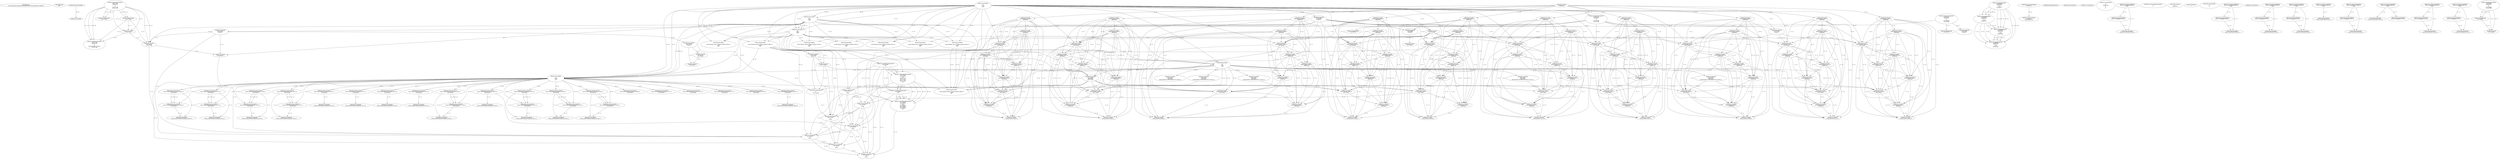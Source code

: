 // Global SCDG with merge call
digraph {
	0 [label="268454688.main
be7ce0b23d6ee4326e909ef32d0ceda66f762a8c37fd239268e45d11e36ee620"]
	1 [label="268454699.Sleep
1000"]
	2 [label="268450908.GetProcessHeap
"]
	3 [label="268465424.VirtualAlloc
0
128
12288
4"]
	4 [label="268465190.RegOpenKeyExW
2147483650
268501000
0
131097
2147417172"]
	5 [label="268465489.wsprintfW
3221762048
268500964
0"]
	3 -> 5 [label="(0-->1)"]
	6 [label="268466183.VirtualAlloc
0
1024
12288
4"]
	3 -> 6 [label="(3-->3)"]
	3 -> 6 [label="(4-->4)"]
	7 [label="268466202.VirtualAlloc
0
3596
12288
4"]
	3 -> 7 [label="(3-->3)"]
	6 -> 7 [label="(3-->3)"]
	3 -> 7 [label="(4-->4)"]
	6 -> 7 [label="(4-->4)"]
	8 [label="268466212.GetWindowsDirectoryW
3221770240
256"]
	7 -> 8 [label="(0-->1)"]
	9 [label="268466270.GetVolumeInformationW
3221770240
3221770752
256
3221771776
3221771784
3221771780
3221771264
256"]
	7 -> 9 [label="(0-->1)"]
	8 -> 9 [label="(1-->1)"]
	8 -> 9 [label="(2-->3)"]
	8 -> 9 [label="(2-->8)"]
	10 [label="268465190.RegOpenKeyExW
2147483650
268501632
0
131097
2147417172"]
	4 -> 10 [label="(1-->1)"]
	4 -> 10 [label="(4-->4)"]
	4 -> 10 [label="(5-->5)"]
	11 [label="268465223.RegQueryValueExW
3221771788
268501592
0
0
3221771788
2147417188"]
	12 [label="268465239.RegCloseKey
3221771788"]
	11 -> 12 [label="(1-->1)"]
	11 -> 12 [label="(5-->1)"]
	13 [label="268466320.lstrlenW
3221771788"]
	11 -> 13 [label="(1-->1)"]
	11 -> 13 [label="(5-->1)"]
	12 -> 13 [label="(1-->1)"]
	14 [label="268466376.wsprintfW
3221766144
268501204
0"]
	6 -> 14 [label="(0-->1)"]
	15 [label="268466397.lstrcatW
3221766144
3221771788"]
	6 -> 15 [label="(0-->1)"]
	14 -> 15 [label="(1-->1)"]
	11 -> 15 [label="(1-->2)"]
	11 -> 15 [label="(5-->2)"]
	12 -> 15 [label="(1-->2)"]
	13 -> 15 [label="(1-->2)"]
	16 [label="268466409.GetModuleHandleW
268501752"]
	17 [label="268466416.GetProcAddress
270536744
RtlComputeCrc32"]
	16 -> 17 [label="(0-->1)"]
	18 [label="268466432.lstrlenW
3221766144"]
	6 -> 18 [label="(0-->1)"]
	14 -> 18 [label="(1-->1)"]
	15 -> 18 [label="(1-->1)"]
	19 [label="268466449.RtlComputeCrc32
"]
	20 [label="268466481.VirtualFree
3221770240
0
32768"]
	7 -> 20 [label="(0-->1)"]
	8 -> 20 [label="(1-->1)"]
	9 -> 20 [label="(1-->1)"]
	21 [label="268464882.lstrlenW
3221762048"]
	3 -> 21 [label="(0-->1)"]
	5 -> 21 [label="(1-->1)"]
	22 [label="268464893.lstrlenW
268497860"]
	23 [label="268453932.VirtualAlloc
0
retval_lstrlenW_32984_32_retval_lstrlenW_32986_32
12288
64"]
	3 -> 23 [label="(3-->3)"]
	6 -> 23 [label="(3-->3)"]
	7 -> 23 [label="(3-->3)"]
	24 [label="268453967.lstrcpyW
3221774336
268497976"]
	23 -> 24 [label="(0-->1)"]
	25 [label="268453974.lstrlenW
3221774336"]
	23 -> 25 [label="(0-->1)"]
	24 -> 25 [label="(1-->1)"]
	26 [label="268464425.lstrcatW
retval_lstrlenW_33043_32
268497860"]
	22 -> 26 [label="(1-->2)"]
	27 [label="268464433.lstrcatW
retval_lstrlenW_33043_32
268500944"]
	26 -> 27 [label="(1-->1)"]
	28 [label="268464439.lstrcatW
retval_lstrlenW_33043_32
3221762048"]
	26 -> 28 [label="(1-->1)"]
	27 -> 28 [label="(1-->1)"]
	3 -> 28 [label="(0-->2)"]
	5 -> 28 [label="(1-->2)"]
	21 -> 28 [label="(1-->2)"]
	29 [label="268464447.lstrcatW
retval_lstrlenW_33043_32
268500948"]
	26 -> 29 [label="(1-->1)"]
	27 -> 29 [label="(1-->1)"]
	28 -> 29 [label="(1-->1)"]
	30 [label="268464636.VirtualAlloc
0
66
12288
64"]
	3 -> 30 [label="(3-->3)"]
	6 -> 30 [label="(3-->3)"]
	7 -> 30 [label="(3-->3)"]
	23 -> 30 [label="(3-->3)"]
	23 -> 30 [label="(4-->4)"]
	31 [label="268464679.wsprintfW
3221778432
268500964
3221774336"]
	30 -> 31 [label="(0-->1)"]
	5 -> 31 [label="(2-->2)"]
	23 -> 31 [label="(0-->3)"]
	24 -> 31 [label="(1-->3)"]
	25 -> 31 [label="(1-->3)"]
	32 [label="268464692.lstrcatW
retval_lstrlenW_33043_32
268497764"]
	26 -> 32 [label="(1-->1)"]
	27 -> 32 [label="(1-->1)"]
	28 -> 32 [label="(1-->1)"]
	29 -> 32 [label="(1-->1)"]
	33 [label="268464700.lstrcatW
retval_lstrlenW_33043_32
268500944"]
	26 -> 33 [label="(1-->1)"]
	27 -> 33 [label="(1-->1)"]
	28 -> 33 [label="(1-->1)"]
	29 -> 33 [label="(1-->1)"]
	32 -> 33 [label="(1-->1)"]
	27 -> 33 [label="(2-->2)"]
	34 [label="268464706.lstrcatW
retval_lstrlenW_33043_32
3221778432"]
	26 -> 34 [label="(1-->1)"]
	27 -> 34 [label="(1-->1)"]
	28 -> 34 [label="(1-->1)"]
	29 -> 34 [label="(1-->1)"]
	32 -> 34 [label="(1-->1)"]
	33 -> 34 [label="(1-->1)"]
	30 -> 34 [label="(0-->2)"]
	31 -> 34 [label="(1-->2)"]
	35 [label="268464714.lstrcatW
retval_lstrlenW_33043_32
268500948"]
	26 -> 35 [label="(1-->1)"]
	27 -> 35 [label="(1-->1)"]
	28 -> 35 [label="(1-->1)"]
	29 -> 35 [label="(1-->1)"]
	32 -> 35 [label="(1-->1)"]
	33 -> 35 [label="(1-->1)"]
	34 -> 35 [label="(1-->1)"]
	29 -> 35 [label="(2-->2)"]
	36 [label="268464726.VirtualFree
3221778432
0
32768"]
	30 -> 36 [label="(0-->1)"]
	31 -> 36 [label="(1-->1)"]
	34 -> 36 [label="(2-->1)"]
	20 -> 36 [label="(3-->3)"]
	37 [label="268464767.lstrlenW
retval_lstrlenW_33043_32"]
	26 -> 37 [label="(1-->1)"]
	27 -> 37 [label="(1-->1)"]
	28 -> 37 [label="(1-->1)"]
	29 -> 37 [label="(1-->1)"]
	32 -> 37 [label="(1-->1)"]
	33 -> 37 [label="(1-->1)"]
	34 -> 37 [label="(1-->1)"]
	35 -> 37 [label="(1-->1)"]
	38 [label="268453998.CreateMutexW
0
0
3221774336"]
	23 -> 38 [label="(0-->3)"]
	24 -> 38 [label="(1-->3)"]
	25 -> 38 [label="(1-->3)"]
	31 -> 38 [label="(3-->3)"]
	39 [label="268454010.GetLastError
"]
	40 [label="268454017.GetLastError
"]
	41 [label="268454043.VirtualFree
3221774336
0
32768"]
	23 -> 41 [label="(0-->1)"]
	24 -> 41 [label="(1-->1)"]
	25 -> 41 [label="(1-->1)"]
	31 -> 41 [label="(3-->1)"]
	38 -> 41 [label="(3-->1)"]
	20 -> 41 [label="(3-->3)"]
	36 -> 41 [label="(3-->3)"]
	42 [label="268467629.VirtualFree
3221762048
0
32768"]
	3 -> 42 [label="(0-->1)"]
	5 -> 42 [label="(1-->1)"]
	21 -> 42 [label="(1-->1)"]
	28 -> 42 [label="(2-->1)"]
	20 -> 42 [label="(3-->3)"]
	36 -> 42 [label="(3-->3)"]
	41 -> 42 [label="(3-->3)"]
	43 [label="268467737.VirtualFree
3221766144
0
32768"]
	6 -> 43 [label="(0-->1)"]
	14 -> 43 [label="(1-->1)"]
	15 -> 43 [label="(1-->1)"]
	18 -> 43 [label="(1-->1)"]
	20 -> 43 [label="(3-->3)"]
	36 -> 43 [label="(3-->3)"]
	41 -> 43 [label="(3-->3)"]
	42 -> 43 [label="(3-->3)"]
	44 [label="268454737.CreateThread
0
0
268447024
0
0
0"]
	45 [label="268454761.WaitForSingleObject
retval_CreateThread_34285_32
5000"]
	46 [label="268454780.TerminateThread
retval_CreateThread_34285_32
0"]
	45 -> 46 [label="(1-->1)"]
	47 [label="268454790.CloseHandle
retval_CreateThread_34285_32"]
	45 -> 47 [label="(1-->1)"]
	46 -> 47 [label="(1-->1)"]
	48 [label="268454450.CreateToolhelp32Snapshot
2
0"]
	49 [label="268454476.VirtualAlloc
0
556
12288
4"]
	3 -> 49 [label="(3-->3)"]
	6 -> 49 [label="(3-->3)"]
	7 -> 49 [label="(3-->3)"]
	23 -> 49 [label="(3-->3)"]
	30 -> 49 [label="(3-->3)"]
	3 -> 49 [label="(4-->4)"]
	6 -> 49 [label="(4-->4)"]
	7 -> 49 [label="(4-->4)"]
	50 [label="268454533.lstrcmpiW
"]
	2 -> 50 [label="(0-->0)"]
	51 [label="268454602.Process32NextW
retval_CreateToolhelp32Snapshot_39578_32
3221782528"]
	49 -> 51 [label="(0-->2)"]
	52 [label="268454627.VirtualFree
3221782528
0
32768"]
	49 -> 52 [label="(0-->1)"]
	51 -> 52 [label="(2-->1)"]
	20 -> 52 [label="(3-->3)"]
	36 -> 52 [label="(3-->3)"]
	41 -> 52 [label="(3-->3)"]
	42 -> 52 [label="(3-->3)"]
	43 -> 52 [label="(3-->3)"]
	53 [label="268454634.CloseHandle
retval_CreateToolhelp32Snapshot_39578_32"]
	51 -> 53 [label="(1-->1)"]
	54 [label="268465190.RegOpenKeyExW
2147483650
268501000
0
131097
2147417052"]
	4 -> 54 [label="(1-->1)"]
	10 -> 54 [label="(1-->1)"]
	4 -> 54 [label="(2-->2)"]
	4 -> 54 [label="(4-->4)"]
	10 -> 54 [label="(4-->4)"]
	55 [label="268465223.RegQueryValueExW
2147417376
268500984
0
0
3221786624
2147417068"]
	56 [label="268453967.lstrcpyW
0
268497976"]
	57 [label="268453974.lstrlenW
0"]
	58 [label="268464425.lstrcatW
retval_lstrlenW_33122_32
268497860"]
	22 -> 58 [label="(1-->2)"]
	59 [label="268464433.lstrcatW
retval_lstrlenW_33122_32
268500944"]
	58 -> 59 [label="(1-->1)"]
	60 [label="268464439.lstrcatW
retval_lstrlenW_33122_32
3221762048"]
	58 -> 60 [label="(1-->1)"]
	59 -> 60 [label="(1-->1)"]
	3 -> 60 [label="(0-->2)"]
	5 -> 60 [label="(1-->2)"]
	21 -> 60 [label="(1-->2)"]
	61 [label="268464447.lstrcatW
retval_lstrlenW_33122_32
268500948"]
	58 -> 61 [label="(1-->1)"]
	59 -> 61 [label="(1-->1)"]
	60 -> 61 [label="(1-->1)"]
	62 [label="268464662.wsprintfW
3221778432
268500952
unconstrained_ret_RtlComputeCrc32_32973_32"]
	30 -> 62 [label="(0-->1)"]
	63 [label="268464692.lstrcatW
retval_lstrlenW_33122_32
268497764"]
	58 -> 63 [label="(1-->1)"]
	59 -> 63 [label="(1-->1)"]
	60 -> 63 [label="(1-->1)"]
	61 -> 63 [label="(1-->1)"]
	64 [label="268464700.lstrcatW
retval_lstrlenW_33122_32
268500944"]
	58 -> 64 [label="(1-->1)"]
	59 -> 64 [label="(1-->1)"]
	60 -> 64 [label="(1-->1)"]
	61 -> 64 [label="(1-->1)"]
	63 -> 64 [label="(1-->1)"]
	59 -> 64 [label="(2-->2)"]
	65 [label="268464706.lstrcatW
retval_lstrlenW_33122_32
3221778432"]
	58 -> 65 [label="(1-->1)"]
	59 -> 65 [label="(1-->1)"]
	60 -> 65 [label="(1-->1)"]
	61 -> 65 [label="(1-->1)"]
	63 -> 65 [label="(1-->1)"]
	64 -> 65 [label="(1-->1)"]
	30 -> 65 [label="(0-->2)"]
	62 -> 65 [label="(1-->2)"]
	66 [label="268464714.lstrcatW
retval_lstrlenW_33122_32
268500948"]
	58 -> 66 [label="(1-->1)"]
	59 -> 66 [label="(1-->1)"]
	60 -> 66 [label="(1-->1)"]
	61 -> 66 [label="(1-->1)"]
	63 -> 66 [label="(1-->1)"]
	64 -> 66 [label="(1-->1)"]
	65 -> 66 [label="(1-->1)"]
	61 -> 66 [label="(2-->2)"]
	67 [label="268464767.lstrlenW
retval_lstrlenW_33122_32"]
	58 -> 67 [label="(1-->1)"]
	59 -> 67 [label="(1-->1)"]
	60 -> 67 [label="(1-->1)"]
	61 -> 67 [label="(1-->1)"]
	63 -> 67 [label="(1-->1)"]
	64 -> 67 [label="(1-->1)"]
	65 -> 67 [label="(1-->1)"]
	66 -> 67 [label="(1-->1)"]
	68 [label="268453998.CreateMutexW
0
0
0"]
	69 [label="268454761.WaitForSingleObject
retval_CreateThread_36881_32
5000"]
	70 [label="268454780.TerminateThread
retval_CreateThread_36881_32
0"]
	69 -> 70 [label="(1-->1)"]
	71 [label="268454790.CloseHandle
retval_CreateThread_36881_32"]
	69 -> 71 [label="(1-->1)"]
	70 -> 71 [label="(1-->1)"]
	72 [label="268454501.Process32FirstW
retval_CreateToolhelp32Snapshot_37285_32
3221782528"]
	49 -> 72 [label="(0-->2)"]
	73 [label="268454602.Process32NextW
retval_CreateToolhelp32Snapshot_37285_32
3221782528"]
	72 -> 73 [label="(1-->1)"]
	49 -> 73 [label="(0-->2)"]
	72 -> 73 [label="(2-->2)"]
	74 [label="268454634.CloseHandle
retval_CreateToolhelp32Snapshot_37285_32"]
	72 -> 74 [label="(1-->1)"]
	73 -> 74 [label="(1-->1)"]
	75 [label="268465254.GetLastError
"]
	76 [label="268465263.RegCloseKey
2147417376"]
	55 -> 76 [label="(1-->1)"]
	77 [label="268465489.wsprintfW
3221786624
268500964
0"]
	55 -> 77 [label="(5-->1)"]
	5 -> 77 [label="(2-->2)"]
	78 [label="268465223.RegQueryValueExW
2147417376
268500984
0
0
3221762048
2147417188"]
	3 -> 78 [label="(0-->5)"]
	79 [label="268465239.RegCloseKey
2147417376"]
	78 -> 79 [label="(1-->1)"]
	80 [label="268465489.wsprintfW
3221762048
268501104
0"]
	3 -> 80 [label="(0-->1)"]
	78 -> 80 [label="(5-->1)"]
	81 [label="268453932.VirtualAlloc
0
retval_lstrlenW_32829_32_retval_lstrlenW_32831_32
12288
64"]
	3 -> 81 [label="(3-->3)"]
	6 -> 81 [label="(3-->3)"]
	7 -> 81 [label="(3-->3)"]
	82 [label="268464425.lstrcatW
retval_lstrlenW_33006_32
268497860"]
	22 -> 82 [label="(1-->2)"]
	83 [label="268464433.lstrcatW
retval_lstrlenW_33006_32
268500944"]
	82 -> 83 [label="(1-->1)"]
	84 [label="268464439.lstrcatW
retval_lstrlenW_33006_32
3221762048"]
	82 -> 84 [label="(1-->1)"]
	83 -> 84 [label="(1-->1)"]
	3 -> 84 [label="(0-->2)"]
	21 -> 84 [label="(1-->2)"]
	78 -> 84 [label="(5-->2)"]
	80 -> 84 [label="(1-->2)"]
	85 [label="268464447.lstrcatW
retval_lstrlenW_33006_32
268500948"]
	82 -> 85 [label="(1-->1)"]
	83 -> 85 [label="(1-->1)"]
	84 -> 85 [label="(1-->1)"]
	86 [label="268464662.wsprintfW
3221778432
268500952
unconstrained_ret_RtlComputeCrc32_32819_32"]
	30 -> 86 [label="(0-->1)"]
	87 [label="268464692.lstrcatW
retval_lstrlenW_33006_32
268497764"]
	82 -> 87 [label="(1-->1)"]
	83 -> 87 [label="(1-->1)"]
	84 -> 87 [label="(1-->1)"]
	85 -> 87 [label="(1-->1)"]
	88 [label="268464700.lstrcatW
retval_lstrlenW_33006_32
268500944"]
	82 -> 88 [label="(1-->1)"]
	83 -> 88 [label="(1-->1)"]
	84 -> 88 [label="(1-->1)"]
	85 -> 88 [label="(1-->1)"]
	87 -> 88 [label="(1-->1)"]
	83 -> 88 [label="(2-->2)"]
	89 [label="268464706.lstrcatW
retval_lstrlenW_33006_32
3221778432"]
	82 -> 89 [label="(1-->1)"]
	83 -> 89 [label="(1-->1)"]
	84 -> 89 [label="(1-->1)"]
	85 -> 89 [label="(1-->1)"]
	87 -> 89 [label="(1-->1)"]
	88 -> 89 [label="(1-->1)"]
	30 -> 89 [label="(0-->2)"]
	86 -> 89 [label="(1-->2)"]
	90 [label="268464714.lstrcatW
retval_lstrlenW_33006_32
268500948"]
	82 -> 90 [label="(1-->1)"]
	83 -> 90 [label="(1-->1)"]
	84 -> 90 [label="(1-->1)"]
	85 -> 90 [label="(1-->1)"]
	87 -> 90 [label="(1-->1)"]
	88 -> 90 [label="(1-->1)"]
	89 -> 90 [label="(1-->1)"]
	85 -> 90 [label="(2-->2)"]
	91 [label="268464767.lstrlenW
retval_lstrlenW_33006_32"]
	82 -> 91 [label="(1-->1)"]
	83 -> 91 [label="(1-->1)"]
	84 -> 91 [label="(1-->1)"]
	85 -> 91 [label="(1-->1)"]
	87 -> 91 [label="(1-->1)"]
	88 -> 91 [label="(1-->1)"]
	89 -> 91 [label="(1-->1)"]
	90 -> 91 [label="(1-->1)"]
	92 [label="268454602.Process32NextW
retval_CreateToolhelp32Snapshot_34269_32
3221782528"]
	49 -> 92 [label="(0-->2)"]
	93 [label="268465263.RegCloseKey
3221771788"]
	11 -> 93 [label="(1-->1)"]
	11 -> 93 [label="(5-->1)"]
	94 [label="268453932.VirtualAlloc
0
retval_lstrlenW_33813_32_retval_lstrlenW_33816_32
12288
64"]
	3 -> 94 [label="(3-->3)"]
	6 -> 94 [label="(3-->3)"]
	7 -> 94 [label="(3-->3)"]
	95 [label="268464425.lstrcatW
retval_lstrlenW_35299_32
268497860"]
	22 -> 95 [label="(1-->2)"]
	96 [label="268464433.lstrcatW
retval_lstrlenW_35299_32
268500944"]
	95 -> 96 [label="(1-->1)"]
	97 [label="268464439.lstrcatW
retval_lstrlenW_35299_32
3221762048"]
	95 -> 97 [label="(1-->1)"]
	96 -> 97 [label="(1-->1)"]
	3 -> 97 [label="(0-->2)"]
	5 -> 97 [label="(1-->2)"]
	21 -> 97 [label="(1-->2)"]
	78 -> 97 [label="(5-->2)"]
	98 [label="268464447.lstrcatW
retval_lstrlenW_35299_32
268500948"]
	95 -> 98 [label="(1-->1)"]
	96 -> 98 [label="(1-->1)"]
	97 -> 98 [label="(1-->1)"]
	99 [label="268464662.wsprintfW
3221778432
268500952
unconstrained_ret_RtlComputeCrc32_32951_32"]
	30 -> 99 [label="(0-->1)"]
	100 [label="268464692.lstrcatW
retval_lstrlenW_35299_32
268497764"]
	95 -> 100 [label="(1-->1)"]
	96 -> 100 [label="(1-->1)"]
	97 -> 100 [label="(1-->1)"]
	98 -> 100 [label="(1-->1)"]
	101 [label="268464700.lstrcatW
retval_lstrlenW_35299_32
268500944"]
	95 -> 101 [label="(1-->1)"]
	96 -> 101 [label="(1-->1)"]
	97 -> 101 [label="(1-->1)"]
	98 -> 101 [label="(1-->1)"]
	100 -> 101 [label="(1-->1)"]
	96 -> 101 [label="(2-->2)"]
	102 [label="268464706.lstrcatW
retval_lstrlenW_35299_32
3221778432"]
	95 -> 102 [label="(1-->1)"]
	96 -> 102 [label="(1-->1)"]
	97 -> 102 [label="(1-->1)"]
	98 -> 102 [label="(1-->1)"]
	100 -> 102 [label="(1-->1)"]
	101 -> 102 [label="(1-->1)"]
	30 -> 102 [label="(0-->2)"]
	99 -> 102 [label="(1-->2)"]
	103 [label="268464714.lstrcatW
retval_lstrlenW_35299_32
268500948"]
	95 -> 103 [label="(1-->1)"]
	96 -> 103 [label="(1-->1)"]
	97 -> 103 [label="(1-->1)"]
	98 -> 103 [label="(1-->1)"]
	100 -> 103 [label="(1-->1)"]
	101 -> 103 [label="(1-->1)"]
	102 -> 103 [label="(1-->1)"]
	98 -> 103 [label="(2-->2)"]
	104 [label="268464767.lstrlenW
retval_lstrlenW_35299_32"]
	95 -> 104 [label="(1-->1)"]
	96 -> 104 [label="(1-->1)"]
	97 -> 104 [label="(1-->1)"]
	98 -> 104 [label="(1-->1)"]
	100 -> 104 [label="(1-->1)"]
	101 -> 104 [label="(1-->1)"]
	102 -> 104 [label="(1-->1)"]
	103 -> 104 [label="(1-->1)"]
	105 [label="268454761.WaitForSingleObject
retval_CreateThread_38578_32
5000"]
	106 [label="268454780.TerminateThread
retval_CreateThread_38578_32
0"]
	105 -> 106 [label="(1-->1)"]
	107 [label="268454790.CloseHandle
retval_CreateThread_38578_32"]
	105 -> 107 [label="(1-->1)"]
	106 -> 107 [label="(1-->1)"]
	108 [label="268454602.Process32NextW
retval_CreateToolhelp32Snapshot_39601_32
3221782528"]
	49 -> 108 [label="(0-->2)"]
	109 [label="268454634.CloseHandle
retval_CreateToolhelp32Snapshot_39601_32"]
	108 -> 109 [label="(1-->1)"]
	110 [label="268466212.GetWindowsDirectoryW
3221794816
256"]
	8 -> 110 [label="(2-->2)"]
	9 -> 110 [label="(3-->2)"]
	9 -> 110 [label="(8-->2)"]
	111 [label="268466270.GetVolumeInformationW
3221794816
3221795328
256
3221796352
3221796360
3221796356
3221795840
256"]
	110 -> 111 [label="(1-->1)"]
	8 -> 111 [label="(2-->3)"]
	9 -> 111 [label="(3-->3)"]
	9 -> 111 [label="(8-->3)"]
	110 -> 111 [label="(2-->3)"]
	8 -> 111 [label="(2-->8)"]
	9 -> 111 [label="(3-->8)"]
	9 -> 111 [label="(8-->8)"]
	110 -> 111 [label="(2-->8)"]
	112 [label="268465190.RegOpenKeyExW
2147483650
268501632
0
131097
2147417052"]
	4 -> 112 [label="(1-->1)"]
	10 -> 112 [label="(1-->1)"]
	54 -> 112 [label="(1-->1)"]
	10 -> 112 [label="(2-->2)"]
	4 -> 112 [label="(4-->4)"]
	10 -> 112 [label="(4-->4)"]
	54 -> 112 [label="(4-->4)"]
	54 -> 112 [label="(5-->5)"]
	113 [label="268466376.wsprintfW
3221790720
268501204
0"]
	14 -> 113 [label="(2-->2)"]
	114 [label="268466397.lstrcatW
3221790720
3221796364"]
	113 -> 114 [label="(1-->1)"]
	115 [label="268466432.lstrlenW
3221790720"]
	113 -> 115 [label="(1-->1)"]
	114 -> 115 [label="(1-->1)"]
	116 [label="268466481.VirtualFree
3221794816
0
32768"]
	110 -> 116 [label="(1-->1)"]
	111 -> 116 [label="(1-->1)"]
	20 -> 116 [label="(3-->3)"]
	36 -> 116 [label="(3-->3)"]
	41 -> 116 [label="(3-->3)"]
	42 -> 116 [label="(3-->3)"]
	43 -> 116 [label="(3-->3)"]
	52 -> 116 [label="(3-->3)"]
	117 [label="268464882.lstrlenW
3221786624"]
	77 -> 117 [label="(1-->1)"]
	118 [label="268452641.VirtualAlloc
0
retval_lstrlenW_45692_32_retval_lstrlenW_45690_32
12288
64"]
	3 -> 118 [label="(3-->3)"]
	6 -> 118 [label="(3-->3)"]
	7 -> 118 [label="(3-->3)"]
	30 -> 118 [label="(3-->3)"]
	49 -> 118 [label="(3-->3)"]
	94 -> 118 [label="(3-->3)"]
	30 -> 118 [label="(4-->4)"]
	94 -> 118 [label="(4-->4)"]
	119 [label="268465223.RegQueryValueExW
3221771788
268501728
0
0
retval_lstrlenW_32790_32
2147417188"]
	11 -> 119 [label="(1-->1)"]
	11 -> 119 [label="(5-->1)"]
	12 -> 119 [label="(1-->1)"]
	13 -> 119 [label="(1-->1)"]
	11 -> 119 [label="(6-->6)"]
	120 [label="268453932.VirtualAlloc
0
retval_lstrlenW_33267_32_retval_lstrlenW_33264_32
12288
64"]
	3 -> 120 [label="(3-->3)"]
	6 -> 120 [label="(3-->3)"]
	7 -> 120 [label="(3-->3)"]
	121 [label="268464425.lstrcatW
retval_lstrlenW_33892_32
268497860"]
	22 -> 121 [label="(1-->2)"]
	122 [label="268464433.lstrcatW
retval_lstrlenW_33892_32
268500944"]
	121 -> 122 [label="(1-->1)"]
	123 [label="268464439.lstrcatW
retval_lstrlenW_33892_32
3221762048"]
	121 -> 123 [label="(1-->1)"]
	122 -> 123 [label="(1-->1)"]
	3 -> 123 [label="(0-->2)"]
	5 -> 123 [label="(1-->2)"]
	21 -> 123 [label="(1-->2)"]
	124 [label="268464447.lstrcatW
retval_lstrlenW_33892_32
268500948"]
	121 -> 124 [label="(1-->1)"]
	122 -> 124 [label="(1-->1)"]
	123 -> 124 [label="(1-->1)"]
	125 [label="268464662.wsprintfW
3221778432
268500952
unconstrained_ret_RtlComputeCrc32_33023_32"]
	30 -> 125 [label="(0-->1)"]
	126 [label="268464692.lstrcatW
retval_lstrlenW_33892_32
268497764"]
	121 -> 126 [label="(1-->1)"]
	122 -> 126 [label="(1-->1)"]
	123 -> 126 [label="(1-->1)"]
	124 -> 126 [label="(1-->1)"]
	127 [label="268464700.lstrcatW
retval_lstrlenW_33892_32
268500944"]
	121 -> 127 [label="(1-->1)"]
	122 -> 127 [label="(1-->1)"]
	123 -> 127 [label="(1-->1)"]
	124 -> 127 [label="(1-->1)"]
	126 -> 127 [label="(1-->1)"]
	122 -> 127 [label="(2-->2)"]
	128 [label="268464706.lstrcatW
retval_lstrlenW_33892_32
3221778432"]
	121 -> 128 [label="(1-->1)"]
	122 -> 128 [label="(1-->1)"]
	123 -> 128 [label="(1-->1)"]
	124 -> 128 [label="(1-->1)"]
	126 -> 128 [label="(1-->1)"]
	127 -> 128 [label="(1-->1)"]
	30 -> 128 [label="(0-->2)"]
	125 -> 128 [label="(1-->2)"]
	129 [label="268464714.lstrcatW
retval_lstrlenW_33892_32
268500948"]
	121 -> 129 [label="(1-->1)"]
	122 -> 129 [label="(1-->1)"]
	123 -> 129 [label="(1-->1)"]
	124 -> 129 [label="(1-->1)"]
	126 -> 129 [label="(1-->1)"]
	127 -> 129 [label="(1-->1)"]
	128 -> 129 [label="(1-->1)"]
	124 -> 129 [label="(2-->2)"]
	130 [label="268464767.lstrlenW
retval_lstrlenW_33892_32"]
	121 -> 130 [label="(1-->1)"]
	122 -> 130 [label="(1-->1)"]
	123 -> 130 [label="(1-->1)"]
	124 -> 130 [label="(1-->1)"]
	126 -> 130 [label="(1-->1)"]
	127 -> 130 [label="(1-->1)"]
	128 -> 130 [label="(1-->1)"]
	129 -> 130 [label="(1-->1)"]
	131 [label="268454761.WaitForSingleObject
retval_CreateThread_40138_32
5000"]
	132 [label="268454780.TerminateThread
retval_CreateThread_40138_32
0"]
	131 -> 132 [label="(1-->1)"]
	133 [label="268454790.CloseHandle
retval_CreateThread_40138_32"]
	131 -> 133 [label="(1-->1)"]
	132 -> 133 [label="(1-->1)"]
	134 [label="268454602.Process32NextW
retval_CreateToolhelp32Snapshot_42127_32
3221782528"]
	49 -> 134 [label="(0-->2)"]
	135 [label="268453932.VirtualAlloc
0
retval_lstrlenW_32830_32_retval_lstrlenW_32832_32
12288
64"]
	3 -> 135 [label="(3-->3)"]
	6 -> 135 [label="(3-->3)"]
	7 -> 135 [label="(3-->3)"]
	136 [label="268464425.lstrcatW
retval_lstrlenW_32877_32
268497860"]
	22 -> 136 [label="(1-->2)"]
	137 [label="268464433.lstrcatW
retval_lstrlenW_32877_32
268500944"]
	136 -> 137 [label="(1-->1)"]
	138 [label="268464439.lstrcatW
retval_lstrlenW_32877_32
3221762048"]
	136 -> 138 [label="(1-->1)"]
	137 -> 138 [label="(1-->1)"]
	3 -> 138 [label="(0-->2)"]
	5 -> 138 [label="(1-->2)"]
	21 -> 138 [label="(1-->2)"]
	78 -> 138 [label="(5-->2)"]
	139 [label="268464447.lstrcatW
retval_lstrlenW_32877_32
268500948"]
	136 -> 139 [label="(1-->1)"]
	137 -> 139 [label="(1-->1)"]
	138 -> 139 [label="(1-->1)"]
	140 [label="268464692.lstrcatW
retval_lstrlenW_32877_32
268497764"]
	136 -> 140 [label="(1-->1)"]
	137 -> 140 [label="(1-->1)"]
	138 -> 140 [label="(1-->1)"]
	139 -> 140 [label="(1-->1)"]
	141 [label="268464700.lstrcatW
retval_lstrlenW_32877_32
268500944"]
	136 -> 141 [label="(1-->1)"]
	137 -> 141 [label="(1-->1)"]
	138 -> 141 [label="(1-->1)"]
	139 -> 141 [label="(1-->1)"]
	140 -> 141 [label="(1-->1)"]
	137 -> 141 [label="(2-->2)"]
	142 [label="268464706.lstrcatW
retval_lstrlenW_32877_32
3221778432"]
	136 -> 142 [label="(1-->1)"]
	137 -> 142 [label="(1-->1)"]
	138 -> 142 [label="(1-->1)"]
	139 -> 142 [label="(1-->1)"]
	140 -> 142 [label="(1-->1)"]
	141 -> 142 [label="(1-->1)"]
	30 -> 142 [label="(0-->2)"]
	31 -> 142 [label="(1-->2)"]
	143 [label="268464714.lstrcatW
retval_lstrlenW_32877_32
268500948"]
	136 -> 143 [label="(1-->1)"]
	137 -> 143 [label="(1-->1)"]
	138 -> 143 [label="(1-->1)"]
	139 -> 143 [label="(1-->1)"]
	140 -> 143 [label="(1-->1)"]
	141 -> 143 [label="(1-->1)"]
	142 -> 143 [label="(1-->1)"]
	139 -> 143 [label="(2-->2)"]
	144 [label="268464767.lstrlenW
retval_lstrlenW_32877_32"]
	136 -> 144 [label="(1-->1)"]
	137 -> 144 [label="(1-->1)"]
	138 -> 144 [label="(1-->1)"]
	139 -> 144 [label="(1-->1)"]
	140 -> 144 [label="(1-->1)"]
	141 -> 144 [label="(1-->1)"]
	142 -> 144 [label="(1-->1)"]
	143 -> 144 [label="(1-->1)"]
	145 [label="268454501.Process32FirstW
retval_CreateToolhelp32Snapshot_33031_32
3221782528"]
	49 -> 145 [label="(0-->2)"]
	146 [label="268454602.Process32NextW
retval_CreateToolhelp32Snapshot_33031_32
3221782528"]
	145 -> 146 [label="(1-->1)"]
	49 -> 146 [label="(0-->2)"]
	145 -> 146 [label="(2-->2)"]
	147 [label="268454634.CloseHandle
retval_CreateToolhelp32Snapshot_33031_32"]
	145 -> 147 [label="(1-->1)"]
	146 -> 147 [label="(1-->1)"]
	148 [label="268453932.VirtualAlloc
0
retval_lstrlenW_32827_32_retval_lstrlenW_32828_32
12288
64"]
	3 -> 148 [label="(3-->3)"]
	6 -> 148 [label="(3-->3)"]
	7 -> 148 [label="(3-->3)"]
	149 [label="268464425.lstrcatW
retval_lstrlenW_32842_32
268497860"]
	22 -> 149 [label="(1-->2)"]
	150 [label="268464433.lstrcatW
retval_lstrlenW_32842_32
268500944"]
	149 -> 150 [label="(1-->1)"]
	151 [label="268464439.lstrcatW
retval_lstrlenW_32842_32
3221762048"]
	149 -> 151 [label="(1-->1)"]
	150 -> 151 [label="(1-->1)"]
	3 -> 151 [label="(0-->2)"]
	21 -> 151 [label="(1-->2)"]
	78 -> 151 [label="(5-->2)"]
	80 -> 151 [label="(1-->2)"]
	152 [label="268464447.lstrcatW
retval_lstrlenW_32842_32
268500948"]
	149 -> 152 [label="(1-->1)"]
	150 -> 152 [label="(1-->1)"]
	151 -> 152 [label="(1-->1)"]
	153 [label="268464692.lstrcatW
retval_lstrlenW_32842_32
268497764"]
	149 -> 153 [label="(1-->1)"]
	150 -> 153 [label="(1-->1)"]
	151 -> 153 [label="(1-->1)"]
	152 -> 153 [label="(1-->1)"]
	154 [label="268464700.lstrcatW
retval_lstrlenW_32842_32
268500944"]
	149 -> 154 [label="(1-->1)"]
	150 -> 154 [label="(1-->1)"]
	151 -> 154 [label="(1-->1)"]
	152 -> 154 [label="(1-->1)"]
	153 -> 154 [label="(1-->1)"]
	150 -> 154 [label="(2-->2)"]
	155 [label="268464706.lstrcatW
retval_lstrlenW_32842_32
3221778432"]
	149 -> 155 [label="(1-->1)"]
	150 -> 155 [label="(1-->1)"]
	151 -> 155 [label="(1-->1)"]
	152 -> 155 [label="(1-->1)"]
	153 -> 155 [label="(1-->1)"]
	154 -> 155 [label="(1-->1)"]
	30 -> 155 [label="(0-->2)"]
	31 -> 155 [label="(1-->2)"]
	156 [label="268464714.lstrcatW
retval_lstrlenW_32842_32
268500948"]
	149 -> 156 [label="(1-->1)"]
	150 -> 156 [label="(1-->1)"]
	151 -> 156 [label="(1-->1)"]
	152 -> 156 [label="(1-->1)"]
	153 -> 156 [label="(1-->1)"]
	154 -> 156 [label="(1-->1)"]
	155 -> 156 [label="(1-->1)"]
	152 -> 156 [label="(2-->2)"]
	157 [label="268464767.lstrlenW
retval_lstrlenW_32842_32"]
	149 -> 157 [label="(1-->1)"]
	150 -> 157 [label="(1-->1)"]
	151 -> 157 [label="(1-->1)"]
	152 -> 157 [label="(1-->1)"]
	153 -> 157 [label="(1-->1)"]
	154 -> 157 [label="(1-->1)"]
	155 -> 157 [label="(1-->1)"]
	156 -> 157 [label="(1-->1)"]
	158 [label="268454761.WaitForSingleObject
retval_CreateThread_33316_32
5000"]
	159 [label="268454790.CloseHandle
retval_CreateThread_33316_32"]
	158 -> 159 [label="(1-->1)"]
	160 [label="268454602.Process32NextW
retval_CreateToolhelp32Snapshot_33437_32
3221782528"]
	49 -> 160 [label="(0-->2)"]
	161 [label="268454634.CloseHandle
retval_CreateToolhelp32Snapshot_33437_32"]
	160 -> 161 [label="(1-->1)"]
	162 [label="268464425.lstrcatW
retval_lstrlenW_32872_32
268497860"]
	22 -> 162 [label="(1-->2)"]
	163 [label="268464433.lstrcatW
retval_lstrlenW_32872_32
268500944"]
	162 -> 163 [label="(1-->1)"]
	164 [label="268464439.lstrcatW
retval_lstrlenW_32872_32
3221762048"]
	162 -> 164 [label="(1-->1)"]
	163 -> 164 [label="(1-->1)"]
	3 -> 164 [label="(0-->2)"]
	21 -> 164 [label="(1-->2)"]
	78 -> 164 [label="(5-->2)"]
	80 -> 164 [label="(1-->2)"]
	165 [label="268464447.lstrcatW
retval_lstrlenW_32872_32
268500948"]
	162 -> 165 [label="(1-->1)"]
	163 -> 165 [label="(1-->1)"]
	164 -> 165 [label="(1-->1)"]
	166 [label="268464692.lstrcatW
retval_lstrlenW_32872_32
268497764"]
	162 -> 166 [label="(1-->1)"]
	163 -> 166 [label="(1-->1)"]
	164 -> 166 [label="(1-->1)"]
	165 -> 166 [label="(1-->1)"]
	167 [label="268464700.lstrcatW
retval_lstrlenW_32872_32
268500944"]
	162 -> 167 [label="(1-->1)"]
	163 -> 167 [label="(1-->1)"]
	164 -> 167 [label="(1-->1)"]
	165 -> 167 [label="(1-->1)"]
	166 -> 167 [label="(1-->1)"]
	163 -> 167 [label="(2-->2)"]
	168 [label="268464706.lstrcatW
retval_lstrlenW_32872_32
3221778432"]
	162 -> 168 [label="(1-->1)"]
	163 -> 168 [label="(1-->1)"]
	164 -> 168 [label="(1-->1)"]
	165 -> 168 [label="(1-->1)"]
	166 -> 168 [label="(1-->1)"]
	167 -> 168 [label="(1-->1)"]
	30 -> 168 [label="(0-->2)"]
	86 -> 168 [label="(1-->2)"]
	169 [label="268464714.lstrcatW
retval_lstrlenW_32872_32
268500948"]
	162 -> 169 [label="(1-->1)"]
	163 -> 169 [label="(1-->1)"]
	164 -> 169 [label="(1-->1)"]
	165 -> 169 [label="(1-->1)"]
	166 -> 169 [label="(1-->1)"]
	167 -> 169 [label="(1-->1)"]
	168 -> 169 [label="(1-->1)"]
	165 -> 169 [label="(2-->2)"]
	170 [label="268464767.lstrlenW
retval_lstrlenW_32872_32"]
	162 -> 170 [label="(1-->1)"]
	163 -> 170 [label="(1-->1)"]
	164 -> 170 [label="(1-->1)"]
	165 -> 170 [label="(1-->1)"]
	166 -> 170 [label="(1-->1)"]
	167 -> 170 [label="(1-->1)"]
	168 -> 170 [label="(1-->1)"]
	169 -> 170 [label="(1-->1)"]
	171 [label="268454501.Process32FirstW
retval_CreateToolhelp32Snapshot_33180_32
3221782528"]
	49 -> 171 [label="(0-->2)"]
	172 [label="268454602.Process32NextW
retval_CreateToolhelp32Snapshot_33180_32
3221782528"]
	171 -> 172 [label="(1-->1)"]
	49 -> 172 [label="(0-->2)"]
	171 -> 172 [label="(2-->2)"]
	173 [label="268454634.CloseHandle
retval_CreateToolhelp32Snapshot_33180_32"]
	171 -> 173 [label="(1-->1)"]
	172 -> 173 [label="(1-->1)"]
	174 [label="268464425.lstrcatW
retval_lstrlenW_32865_32
268497860"]
	22 -> 174 [label="(1-->2)"]
	175 [label="268464433.lstrcatW
retval_lstrlenW_32865_32
268500944"]
	174 -> 175 [label="(1-->1)"]
	176 [label="268464439.lstrcatW
retval_lstrlenW_32865_32
3221762048"]
	174 -> 176 [label="(1-->1)"]
	175 -> 176 [label="(1-->1)"]
	3 -> 176 [label="(0-->2)"]
	5 -> 176 [label="(1-->2)"]
	21 -> 176 [label="(1-->2)"]
	78 -> 176 [label="(5-->2)"]
	177 [label="268464447.lstrcatW
retval_lstrlenW_32865_32
268500948"]
	174 -> 177 [label="(1-->1)"]
	175 -> 177 [label="(1-->1)"]
	176 -> 177 [label="(1-->1)"]
	178 [label="268464692.lstrcatW
retval_lstrlenW_32865_32
268497764"]
	174 -> 178 [label="(1-->1)"]
	175 -> 178 [label="(1-->1)"]
	176 -> 178 [label="(1-->1)"]
	177 -> 178 [label="(1-->1)"]
	179 [label="268464700.lstrcatW
retval_lstrlenW_32865_32
268500944"]
	174 -> 179 [label="(1-->1)"]
	175 -> 179 [label="(1-->1)"]
	176 -> 179 [label="(1-->1)"]
	177 -> 179 [label="(1-->1)"]
	178 -> 179 [label="(1-->1)"]
	175 -> 179 [label="(2-->2)"]
	180 [label="268464706.lstrcatW
retval_lstrlenW_32865_32
3221778432"]
	174 -> 180 [label="(1-->1)"]
	175 -> 180 [label="(1-->1)"]
	176 -> 180 [label="(1-->1)"]
	177 -> 180 [label="(1-->1)"]
	178 -> 180 [label="(1-->1)"]
	179 -> 180 [label="(1-->1)"]
	30 -> 180 [label="(0-->2)"]
	31 -> 180 [label="(1-->2)"]
	181 [label="268464714.lstrcatW
retval_lstrlenW_32865_32
268500948"]
	174 -> 181 [label="(1-->1)"]
	175 -> 181 [label="(1-->1)"]
	176 -> 181 [label="(1-->1)"]
	177 -> 181 [label="(1-->1)"]
	178 -> 181 [label="(1-->1)"]
	179 -> 181 [label="(1-->1)"]
	180 -> 181 [label="(1-->1)"]
	177 -> 181 [label="(2-->2)"]
	182 [label="268464767.lstrlenW
retval_lstrlenW_32865_32"]
	174 -> 182 [label="(1-->1)"]
	175 -> 182 [label="(1-->1)"]
	176 -> 182 [label="(1-->1)"]
	177 -> 182 [label="(1-->1)"]
	178 -> 182 [label="(1-->1)"]
	179 -> 182 [label="(1-->1)"]
	180 -> 182 [label="(1-->1)"]
	181 -> 182 [label="(1-->1)"]
	183 [label="268454501.Process32FirstW
retval_CreateToolhelp32Snapshot_33244_32
3221782528"]
	49 -> 183 [label="(0-->2)"]
	184 [label="268454602.Process32NextW
retval_CreateToolhelp32Snapshot_33244_32
3221782528"]
	183 -> 184 [label="(1-->1)"]
	49 -> 184 [label="(0-->2)"]
	183 -> 184 [label="(2-->2)"]
	185 [label="268454634.CloseHandle
retval_CreateToolhelp32Snapshot_33244_32"]
	183 -> 185 [label="(1-->1)"]
	184 -> 185 [label="(1-->1)"]
	186 [label="268454761.WaitForSingleObject
retval_CreateThread_33000_32
5000"]
	187 [label="268454780.TerminateThread
retval_CreateThread_33000_32
0"]
	186 -> 187 [label="(1-->1)"]
	188 [label="268454790.CloseHandle
retval_CreateThread_33000_32"]
	186 -> 188 [label="(1-->1)"]
	187 -> 188 [label="(1-->1)"]
	189 [label="268454501.Process32FirstW
retval_CreateToolhelp32Snapshot_33016_32
3221782528"]
	49 -> 189 [label="(0-->2)"]
	190 [label="268454602.Process32NextW
retval_CreateToolhelp32Snapshot_33016_32
3221782528"]
	189 -> 190 [label="(1-->1)"]
	49 -> 190 [label="(0-->2)"]
	189 -> 190 [label="(2-->2)"]
	191 [label="268454634.CloseHandle
retval_CreateToolhelp32Snapshot_33016_32"]
	189 -> 191 [label="(1-->1)"]
	190 -> 191 [label="(1-->1)"]
	192 [label="268454761.WaitForSingleObject
retval_CreateThread_33079_32
5000"]
	193 [label="268454790.CloseHandle
retval_CreateThread_33079_32"]
	192 -> 193 [label="(1-->1)"]
	194 [label="268454501.Process32FirstW
retval_CreateToolhelp32Snapshot_33374_32
3221782528"]
	49 -> 194 [label="(0-->2)"]
	195 [label="268454602.Process32NextW
retval_CreateToolhelp32Snapshot_33374_32
3221782528"]
	194 -> 195 [label="(1-->1)"]
	49 -> 195 [label="(0-->2)"]
	194 -> 195 [label="(2-->2)"]
	196 [label="268454634.CloseHandle
retval_CreateToolhelp32Snapshot_33374_32"]
	194 -> 196 [label="(1-->1)"]
	195 -> 196 [label="(1-->1)"]
	197 [label="268454780.TerminateThread
retval_CreateThread_33079_32
0"]
	192 -> 197 [label="(1-->1)"]
	198 [label="268454602.Process32NextW
retval_CreateToolhelp32Snapshot_33271_32
3221782528"]
	49 -> 198 [label="(0-->2)"]
	199 [label="268454634.CloseHandle
retval_CreateToolhelp32Snapshot_33271_32"]
	198 -> 199 [label="(1-->1)"]
	200 [label="268453932.VirtualAlloc
0
retval_lstrlenW_32821_32_retval_lstrlenW_32824_32
12288
64"]
	3 -> 200 [label="(3-->3)"]
	6 -> 200 [label="(3-->3)"]
	7 -> 200 [label="(3-->3)"]
	201 [label="268464425.lstrcatW
retval_lstrlenW_32864_32
268497860"]
	22 -> 201 [label="(1-->2)"]
	202 [label="268464433.lstrcatW
retval_lstrlenW_32864_32
268500944"]
	201 -> 202 [label="(1-->1)"]
	203 [label="268464439.lstrcatW
retval_lstrlenW_32864_32
3221762048"]
	201 -> 203 [label="(1-->1)"]
	202 -> 203 [label="(1-->1)"]
	3 -> 203 [label="(0-->2)"]
	5 -> 203 [label="(1-->2)"]
	21 -> 203 [label="(1-->2)"]
	78 -> 203 [label="(5-->2)"]
	204 [label="268464447.lstrcatW
retval_lstrlenW_32864_32
268500948"]
	201 -> 204 [label="(1-->1)"]
	202 -> 204 [label="(1-->1)"]
	203 -> 204 [label="(1-->1)"]
	205 [label="268464692.lstrcatW
retval_lstrlenW_32864_32
268497764"]
	201 -> 205 [label="(1-->1)"]
	202 -> 205 [label="(1-->1)"]
	203 -> 205 [label="(1-->1)"]
	204 -> 205 [label="(1-->1)"]
	206 [label="268464700.lstrcatW
retval_lstrlenW_32864_32
268500944"]
	201 -> 206 [label="(1-->1)"]
	202 -> 206 [label="(1-->1)"]
	203 -> 206 [label="(1-->1)"]
	204 -> 206 [label="(1-->1)"]
	205 -> 206 [label="(1-->1)"]
	202 -> 206 [label="(2-->2)"]
	207 [label="268464706.lstrcatW
retval_lstrlenW_32864_32
3221778432"]
	201 -> 207 [label="(1-->1)"]
	202 -> 207 [label="(1-->1)"]
	203 -> 207 [label="(1-->1)"]
	204 -> 207 [label="(1-->1)"]
	205 -> 207 [label="(1-->1)"]
	206 -> 207 [label="(1-->1)"]
	30 -> 207 [label="(0-->2)"]
	31 -> 207 [label="(1-->2)"]
	208 [label="268464714.lstrcatW
retval_lstrlenW_32864_32
268500948"]
	201 -> 208 [label="(1-->1)"]
	202 -> 208 [label="(1-->1)"]
	203 -> 208 [label="(1-->1)"]
	204 -> 208 [label="(1-->1)"]
	205 -> 208 [label="(1-->1)"]
	206 -> 208 [label="(1-->1)"]
	207 -> 208 [label="(1-->1)"]
	204 -> 208 [label="(2-->2)"]
	209 [label="268464767.lstrlenW
retval_lstrlenW_32864_32"]
	201 -> 209 [label="(1-->1)"]
	202 -> 209 [label="(1-->1)"]
	203 -> 209 [label="(1-->1)"]
	204 -> 209 [label="(1-->1)"]
	205 -> 209 [label="(1-->1)"]
	206 -> 209 [label="(1-->1)"]
	207 -> 209 [label="(1-->1)"]
	208 -> 209 [label="(1-->1)"]
	210 [label="268454761.WaitForSingleObject
retval_CreateThread_33144_32
5000"]
	211 [label="268454780.TerminateThread
retval_CreateThread_33144_32
0"]
	210 -> 211 [label="(1-->1)"]
	212 [label="268454790.CloseHandle
retval_CreateThread_33144_32"]
	210 -> 212 [label="(1-->1)"]
	211 -> 212 [label="(1-->1)"]
	213 [label="268454602.Process32NextW
retval_CreateToolhelp32Snapshot_33353_32
3221782528"]
	49 -> 213 [label="(0-->2)"]
	214 [label="268454634.CloseHandle
retval_CreateToolhelp32Snapshot_33353_32"]
	213 -> 214 [label="(1-->1)"]
	215 [label="268454761.WaitForSingleObject
retval_CreateThread_33237_32
5000"]
	216 [label="268454780.TerminateThread
retval_CreateThread_33237_32
0"]
	215 -> 216 [label="(1-->1)"]
	217 [label="268454790.CloseHandle
retval_CreateThread_33237_32"]
	215 -> 217 [label="(1-->1)"]
	216 -> 217 [label="(1-->1)"]
	218 [label="268454602.Process32NextW
retval_CreateToolhelp32Snapshot_33471_32
3221782528"]
	49 -> 218 [label="(0-->2)"]
	219 [label="268454634.CloseHandle
retval_CreateToolhelp32Snapshot_33471_32"]
	218 -> 219 [label="(1-->1)"]
	220 [label="268454501.Process32FirstW
retval_CreateToolhelp32Snapshot_33437_32
3221782528"]
	49 -> 220 [label="(0-->2)"]
	221 [label="268454501.Process32FirstW
retval_CreateToolhelp32Snapshot_33271_32
3221782528"]
	49 -> 221 [label="(0-->2)"]
	222 [label="268454501.Process32FirstW
retval_CreateToolhelp32Snapshot_33353_32
3221782528"]
	49 -> 222 [label="(0-->2)"]
	223 [label="268465223.RegQueryValueExW
3221796364
268501592
0
0
3221796364
2147417068"]
	224 [label="268465239.RegCloseKey
3221796364"]
	223 -> 224 [label="(1-->1)"]
	223 -> 224 [label="(5-->1)"]
	225 [label="268466320.lstrlenW
3221796364"]
	223 -> 225 [label="(1-->1)"]
	223 -> 225 [label="(5-->1)"]
	224 -> 225 [label="(1-->1)"]
	226 [label="268464662.wsprintfW
3221778432
268500952
unconstrained_ret_RtlComputeCrc32_32820_32"]
	30 -> 226 [label="(0-->1)"]
	227 [label="268454501.Process32FirstW
retval_CreateToolhelp32Snapshot_33259_32
3221782528"]
	49 -> 227 [label="(0-->2)"]
	228 [label="268454602.Process32NextW
retval_CreateToolhelp32Snapshot_33259_32
3221782528"]
	227 -> 228 [label="(1-->1)"]
	49 -> 228 [label="(0-->2)"]
	227 -> 228 [label="(2-->2)"]
	229 [label="268454634.CloseHandle
retval_CreateToolhelp32Snapshot_33259_32"]
	227 -> 229 [label="(1-->1)"]
	228 -> 229 [label="(1-->1)"]
	230 [label="268465489.wsprintfW
3221786624
268501104
0"]
	55 -> 230 [label="(5-->1)"]
	231 [label="268454501.Process32FirstW
retval_CreateToolhelp32Snapshot_33255_32
3221782528"]
	49 -> 231 [label="(0-->2)"]
	232 [label="268454602.Process32NextW
retval_CreateToolhelp32Snapshot_33255_32
3221782528"]
	231 -> 232 [label="(1-->1)"]
	49 -> 232 [label="(0-->2)"]
	231 -> 232 [label="(2-->2)"]
	233 [label="268454634.CloseHandle
retval_CreateToolhelp32Snapshot_33255_32"]
	231 -> 233 [label="(1-->1)"]
	232 -> 233 [label="(1-->1)"]
}
